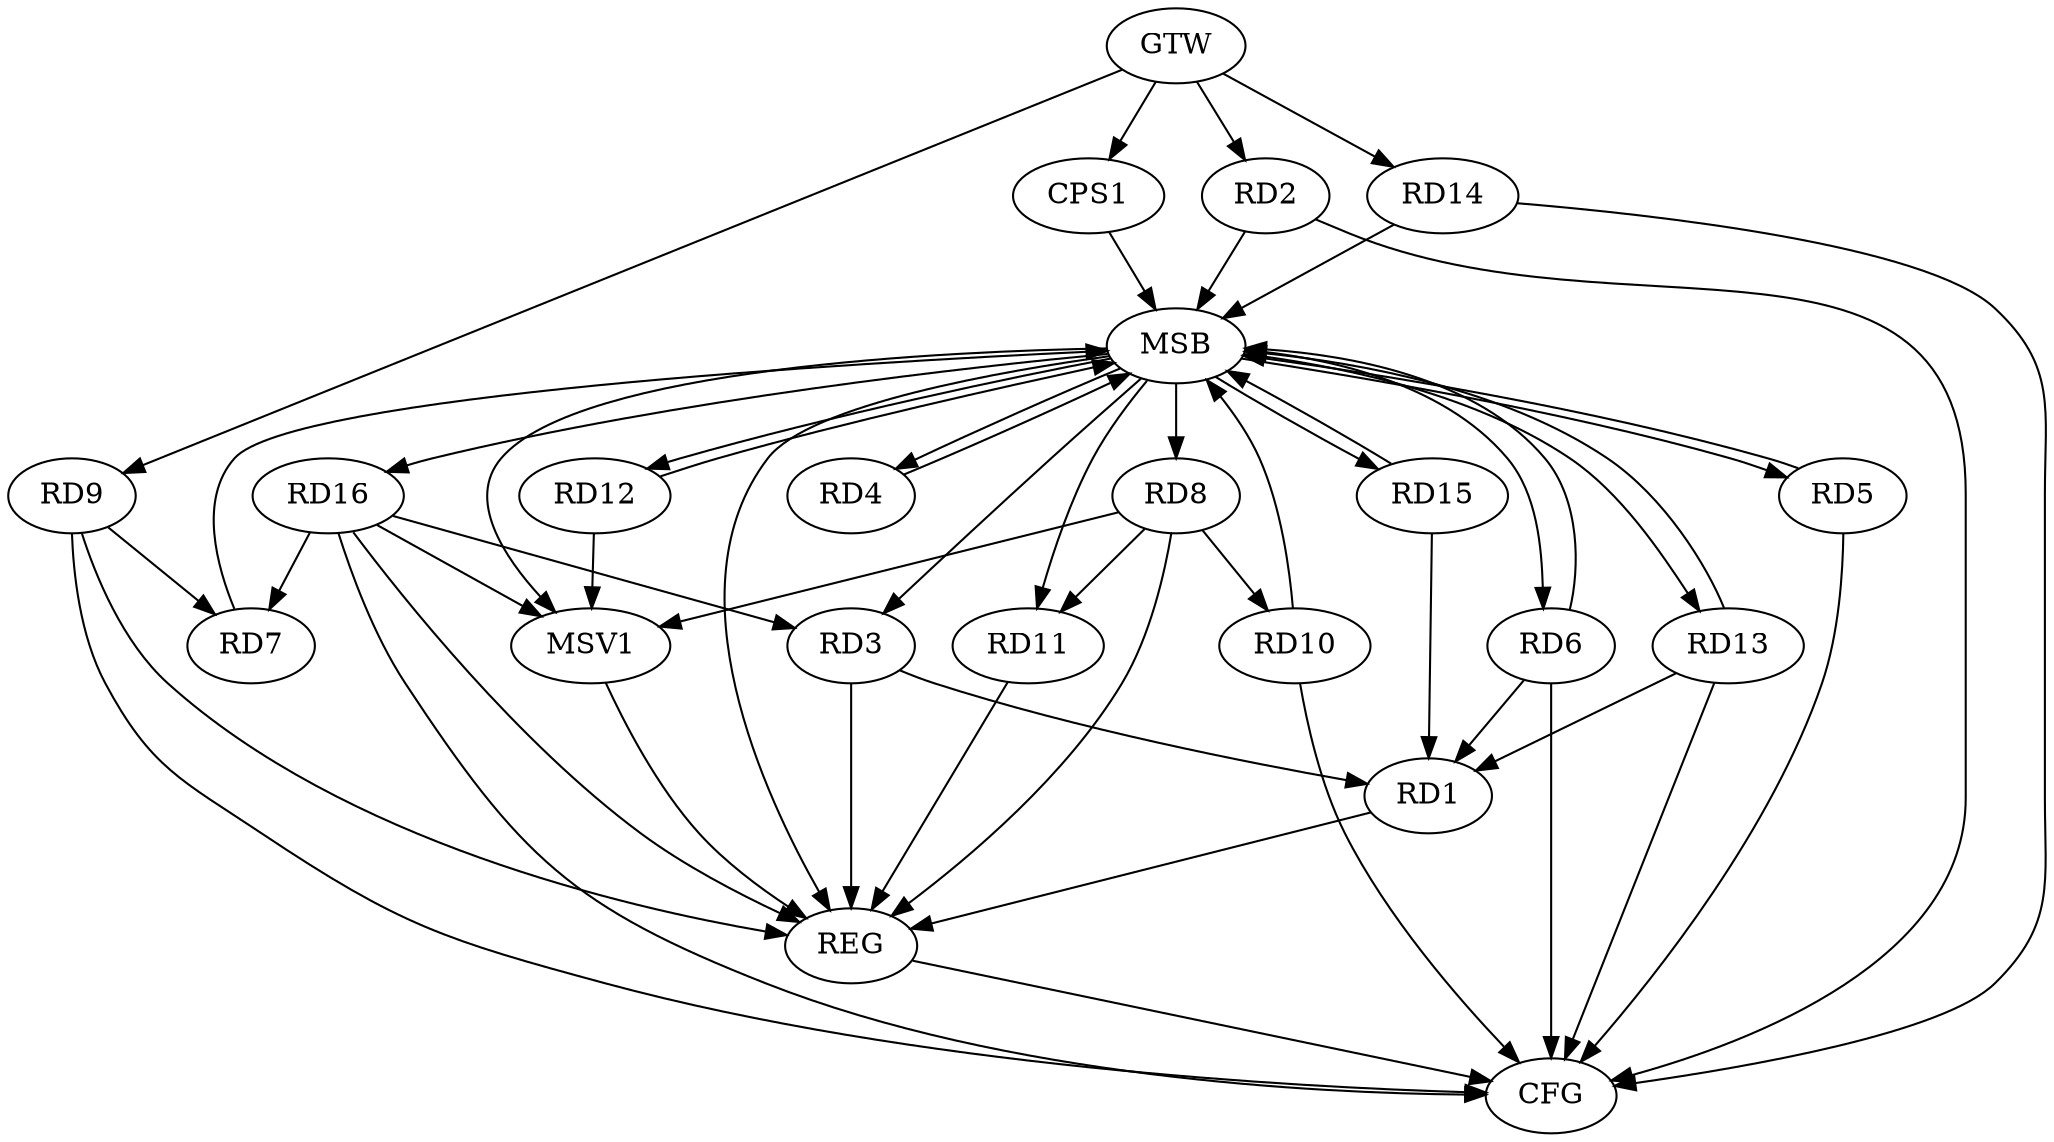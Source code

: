 strict digraph G {
  RD1 [ label="RD1" ];
  RD2 [ label="RD2" ];
  RD3 [ label="RD3" ];
  RD4 [ label="RD4" ];
  RD5 [ label="RD5" ];
  RD6 [ label="RD6" ];
  RD7 [ label="RD7" ];
  RD8 [ label="RD8" ];
  RD9 [ label="RD9" ];
  RD10 [ label="RD10" ];
  RD11 [ label="RD11" ];
  RD12 [ label="RD12" ];
  RD13 [ label="RD13" ];
  RD14 [ label="RD14" ];
  RD15 [ label="RD15" ];
  RD16 [ label="RD16" ];
  CPS1 [ label="CPS1" ];
  GTW [ label="GTW" ];
  REG [ label="REG" ];
  MSB [ label="MSB" ];
  CFG [ label="CFG" ];
  MSV1 [ label="MSV1" ];
  RD16 -> RD3;
  RD9 -> RD7;
  RD16 -> RD7;
  RD8 -> RD10;
  RD8 -> RD11;
  GTW -> RD2;
  GTW -> RD9;
  GTW -> RD14;
  GTW -> CPS1;
  RD1 -> REG;
  RD3 -> REG;
  RD8 -> REG;
  RD9 -> REG;
  RD11 -> REG;
  RD16 -> REG;
  RD2 -> MSB;
  MSB -> REG;
  RD4 -> MSB;
  MSB -> RD5;
  MSB -> RD16;
  RD5 -> MSB;
  MSB -> RD8;
  RD6 -> MSB;
  MSB -> RD15;
  RD7 -> MSB;
  MSB -> RD6;
  MSB -> RD13;
  RD10 -> MSB;
  MSB -> RD4;
  RD12 -> MSB;
  RD13 -> MSB;
  RD14 -> MSB;
  MSB -> RD3;
  RD15 -> MSB;
  CPS1 -> MSB;
  MSB -> RD11;
  MSB -> RD12;
  RD16 -> CFG;
  RD5 -> CFG;
  RD9 -> CFG;
  RD6 -> CFG;
  RD14 -> CFG;
  RD13 -> CFG;
  RD10 -> CFG;
  RD2 -> CFG;
  REG -> CFG;
  RD3 -> RD1;
  RD13 -> RD1;
  RD6 -> RD1;
  RD15 -> RD1;
  RD16 -> MSV1;
  MSB -> MSV1;
  RD12 -> MSV1;
  RD8 -> MSV1;
  MSV1 -> REG;
}
